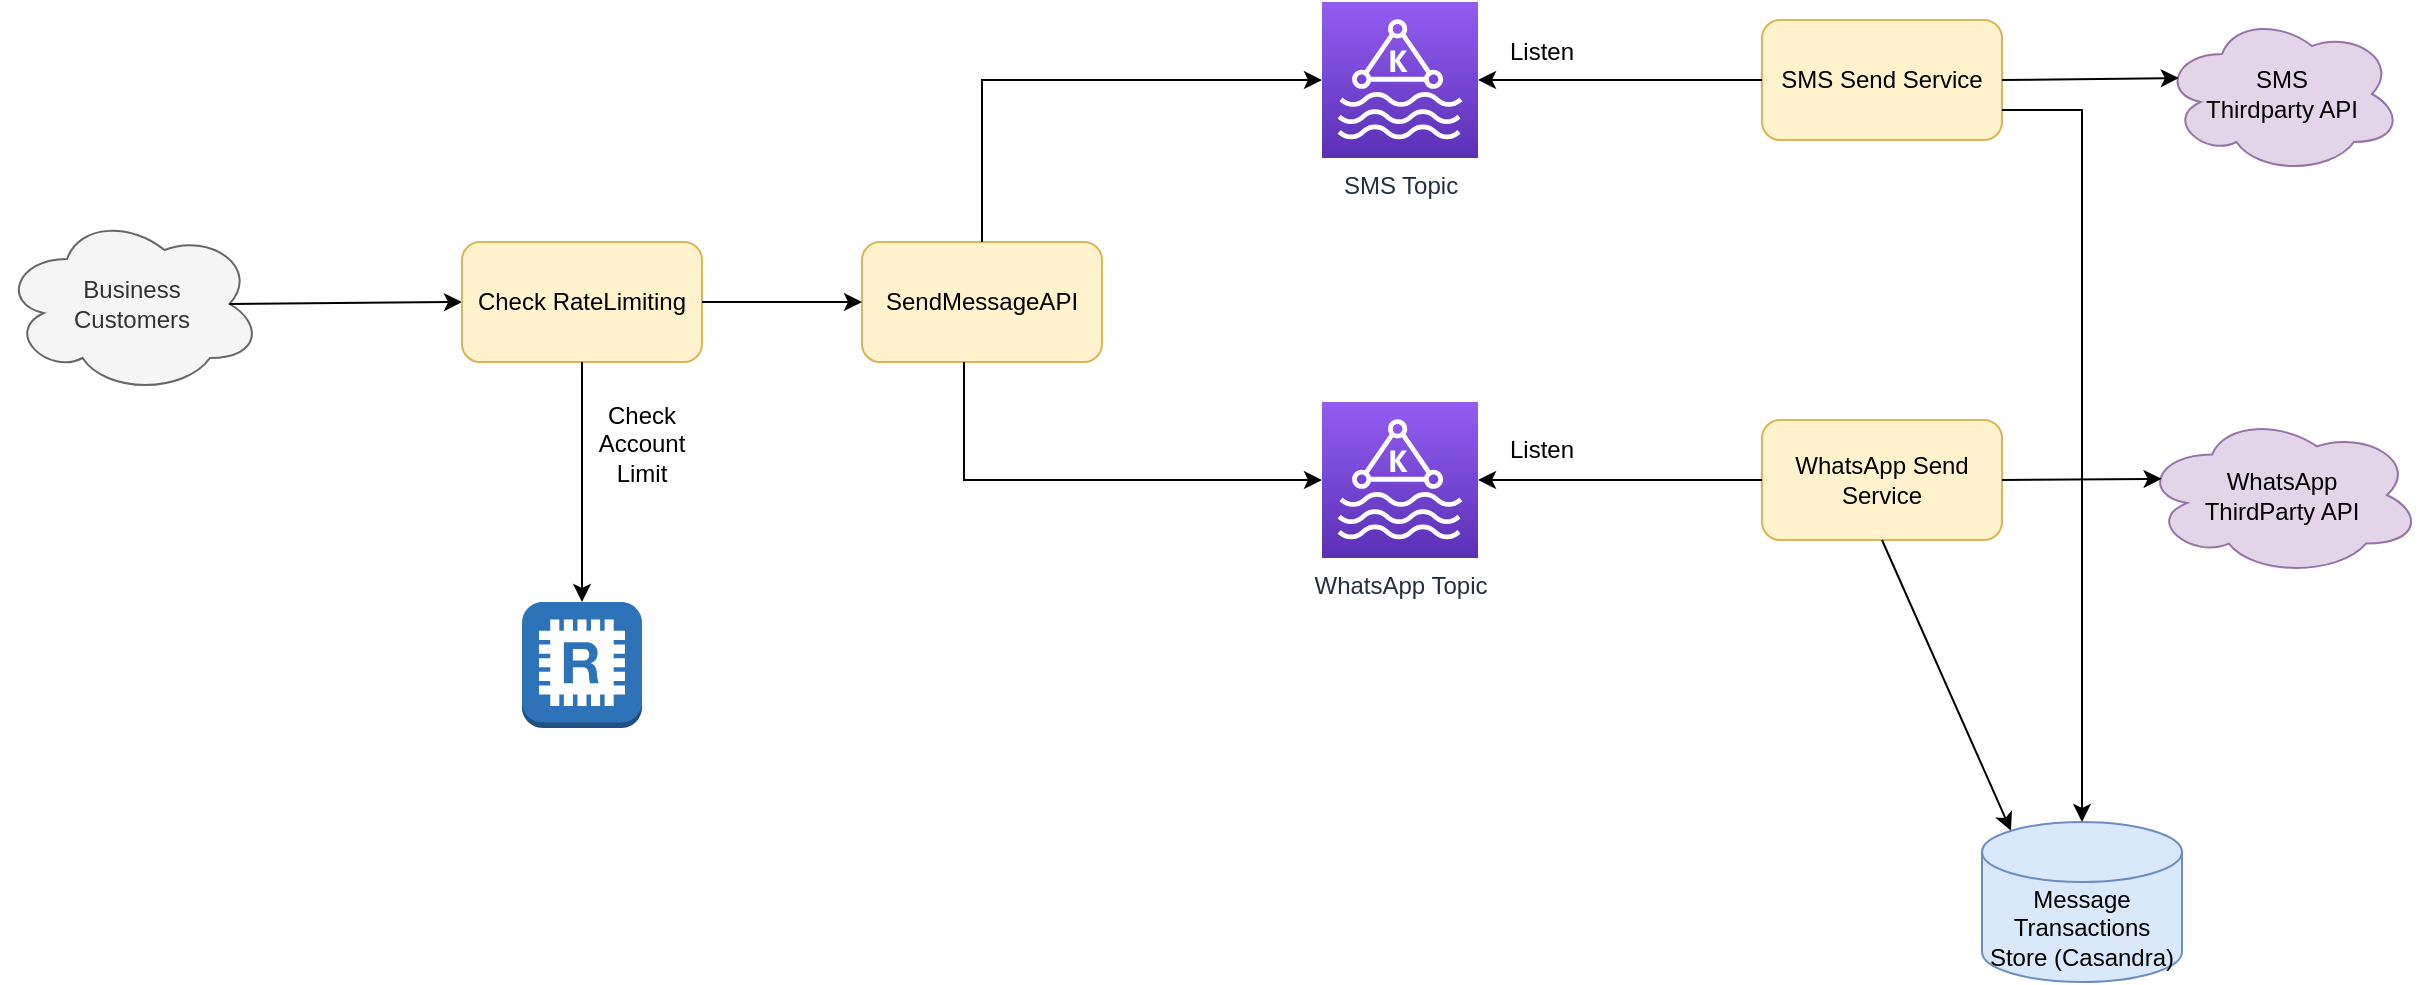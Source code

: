 <mxfile version="20.3.2" type="github">
  <diagram id="-E77M_v5V1tvkqGdYrXi" name="Page-1">
    <mxGraphModel dx="1796" dy="526" grid="1" gridSize="10" guides="1" tooltips="1" connect="1" arrows="1" fold="1" page="1" pageScale="1" pageWidth="850" pageHeight="1100" math="0" shadow="0">
      <root>
        <mxCell id="0" />
        <mxCell id="1" parent="0" />
        <mxCell id="GJdoVK9tet6NGgQVeXun-1" value="SendMessageAPI" style="rounded=1;whiteSpace=wrap;html=1;fillColor=#fff2cc;strokeColor=#d6b656;" parent="1" vertex="1">
          <mxGeometry x="70" y="160" width="120" height="60" as="geometry" />
        </mxCell>
        <mxCell id="GJdoVK9tet6NGgQVeXun-2" value="SMS Topic" style="sketch=0;points=[[0,0,0],[0.25,0,0],[0.5,0,0],[0.75,0,0],[1,0,0],[0,1,0],[0.25,1,0],[0.5,1,0],[0.75,1,0],[1,1,0],[0,0.25,0],[0,0.5,0],[0,0.75,0],[1,0.25,0],[1,0.5,0],[1,0.75,0]];outlineConnect=0;fontColor=#232F3E;gradientColor=#945DF2;gradientDirection=north;fillColor=#5A30B5;strokeColor=#ffffff;dashed=0;verticalLabelPosition=bottom;verticalAlign=top;align=center;html=1;fontSize=12;fontStyle=0;aspect=fixed;shape=mxgraph.aws4.resourceIcon;resIcon=mxgraph.aws4.managed_streaming_for_kafka;" parent="1" vertex="1">
          <mxGeometry x="300" y="40" width="78" height="78" as="geometry" />
        </mxCell>
        <mxCell id="GJdoVK9tet6NGgQVeXun-3" value="WhatsApp Topic" style="sketch=0;points=[[0,0,0],[0.25,0,0],[0.5,0,0],[0.75,0,0],[1,0,0],[0,1,0],[0.25,1,0],[0.5,1,0],[0.75,1,0],[1,1,0],[0,0.25,0],[0,0.5,0],[0,0.75,0],[1,0.25,0],[1,0.5,0],[1,0.75,0]];outlineConnect=0;fontColor=#232F3E;gradientColor=#945DF2;gradientDirection=north;fillColor=#5A30B5;strokeColor=#ffffff;dashed=0;verticalLabelPosition=bottom;verticalAlign=top;align=center;html=1;fontSize=12;fontStyle=0;aspect=fixed;shape=mxgraph.aws4.resourceIcon;resIcon=mxgraph.aws4.managed_streaming_for_kafka;" parent="1" vertex="1">
          <mxGeometry x="300" y="240" width="78" height="78" as="geometry" />
        </mxCell>
        <mxCell id="GJdoVK9tet6NGgQVeXun-4" value="" style="endArrow=classic;html=1;rounded=0;exitX=0.5;exitY=0;exitDx=0;exitDy=0;entryX=0;entryY=0.5;entryDx=0;entryDy=0;entryPerimeter=0;edgeStyle=orthogonalEdgeStyle;" parent="1" source="GJdoVK9tet6NGgQVeXun-1" target="GJdoVK9tet6NGgQVeXun-2" edge="1">
          <mxGeometry width="50" height="50" relative="1" as="geometry">
            <mxPoint x="330" y="190" as="sourcePoint" />
            <mxPoint x="380" y="140" as="targetPoint" />
          </mxGeometry>
        </mxCell>
        <mxCell id="GJdoVK9tet6NGgQVeXun-5" value="" style="endArrow=classic;html=1;rounded=0;exitX=0.425;exitY=1;exitDx=0;exitDy=0;exitPerimeter=0;edgeStyle=orthogonalEdgeStyle;entryX=0;entryY=0.5;entryDx=0;entryDy=0;entryPerimeter=0;" parent="1" source="GJdoVK9tet6NGgQVeXun-1" target="GJdoVK9tet6NGgQVeXun-3" edge="1">
          <mxGeometry width="50" height="50" relative="1" as="geometry">
            <mxPoint x="330" y="190" as="sourcePoint" />
            <mxPoint x="380" y="140" as="targetPoint" />
          </mxGeometry>
        </mxCell>
        <mxCell id="GJdoVK9tet6NGgQVeXun-6" value="SMS Send Service" style="rounded=1;whiteSpace=wrap;html=1;fillColor=#fff2cc;strokeColor=#d6b656;" parent="1" vertex="1">
          <mxGeometry x="520" y="49" width="120" height="60" as="geometry" />
        </mxCell>
        <mxCell id="GJdoVK9tet6NGgQVeXun-7" value="" style="endArrow=classic;html=1;rounded=0;exitX=0;exitY=0.5;exitDx=0;exitDy=0;entryX=1;entryY=0.5;entryDx=0;entryDy=0;entryPerimeter=0;" parent="1" source="GJdoVK9tet6NGgQVeXun-6" target="GJdoVK9tet6NGgQVeXun-2" edge="1">
          <mxGeometry width="50" height="50" relative="1" as="geometry">
            <mxPoint x="330" y="190" as="sourcePoint" />
            <mxPoint x="380" y="140" as="targetPoint" />
          </mxGeometry>
        </mxCell>
        <mxCell id="GJdoVK9tet6NGgQVeXun-8" value="WhatsApp Send Service" style="rounded=1;whiteSpace=wrap;html=1;fillColor=#fff2cc;strokeColor=#d6b656;" parent="1" vertex="1">
          <mxGeometry x="520" y="249" width="120" height="60" as="geometry" />
        </mxCell>
        <mxCell id="GJdoVK9tet6NGgQVeXun-9" value="" style="endArrow=classic;html=1;rounded=0;exitX=0;exitY=0.5;exitDx=0;exitDy=0;" parent="1" source="GJdoVK9tet6NGgQVeXun-8" target="GJdoVK9tet6NGgQVeXun-3" edge="1">
          <mxGeometry width="50" height="50" relative="1" as="geometry">
            <mxPoint x="330" y="190" as="sourcePoint" />
            <mxPoint x="380" y="140" as="targetPoint" />
          </mxGeometry>
        </mxCell>
        <mxCell id="GJdoVK9tet6NGgQVeXun-11" value="" style="endArrow=classic;html=1;rounded=0;exitX=0.5;exitY=1;exitDx=0;exitDy=0;entryX=0.145;entryY=0;entryDx=0;entryDy=4.35;entryPerimeter=0;" parent="1" source="GJdoVK9tet6NGgQVeXun-8" target="8zQK8RSHyjdUocKjACGr-6" edge="1">
          <mxGeometry width="50" height="50" relative="1" as="geometry">
            <mxPoint x="470" y="320" as="sourcePoint" />
            <mxPoint x="660.114" y="450" as="targetPoint" />
          </mxGeometry>
        </mxCell>
        <mxCell id="GJdoVK9tet6NGgQVeXun-12" value="WhatsApp &lt;br&gt;ThirdParty API" style="ellipse;shape=cloud;whiteSpace=wrap;html=1;fillColor=#e1d5e7;strokeColor=#9673a6;" parent="1" vertex="1">
          <mxGeometry x="710" y="246" width="140" height="81" as="geometry" />
        </mxCell>
        <mxCell id="GJdoVK9tet6NGgQVeXun-13" value="" style="endArrow=classic;html=1;rounded=0;exitX=1;exitY=0.5;exitDx=0;exitDy=0;entryX=0.07;entryY=0.4;entryDx=0;entryDy=0;entryPerimeter=0;" parent="1" source="GJdoVK9tet6NGgQVeXun-8" target="GJdoVK9tet6NGgQVeXun-12" edge="1">
          <mxGeometry width="50" height="50" relative="1" as="geometry">
            <mxPoint x="470" y="280" as="sourcePoint" />
            <mxPoint x="690" y="260" as="targetPoint" />
          </mxGeometry>
        </mxCell>
        <mxCell id="GJdoVK9tet6NGgQVeXun-14" value="SMS &lt;br&gt;Thirdparty API" style="ellipse;shape=cloud;whiteSpace=wrap;html=1;fillColor=#e1d5e7;strokeColor=#9673a6;" parent="1" vertex="1">
          <mxGeometry x="720" y="46" width="120" height="80" as="geometry" />
        </mxCell>
        <mxCell id="GJdoVK9tet6NGgQVeXun-15" value="" style="endArrow=classic;html=1;rounded=0;exitX=1;exitY=0.5;exitDx=0;exitDy=0;entryX=0.07;entryY=0.4;entryDx=0;entryDy=0;entryPerimeter=0;" parent="1" source="GJdoVK9tet6NGgQVeXun-6" target="GJdoVK9tet6NGgQVeXun-14" edge="1">
          <mxGeometry width="50" height="50" relative="1" as="geometry">
            <mxPoint x="470" y="240" as="sourcePoint" />
            <mxPoint x="520" y="190" as="targetPoint" />
          </mxGeometry>
        </mxCell>
        <mxCell id="GJdoVK9tet6NGgQVeXun-16" value="Business &lt;br&gt;Customers" style="ellipse;shape=cloud;whiteSpace=wrap;html=1;fillColor=#f5f5f5;fontColor=#333333;strokeColor=#666666;" parent="1" vertex="1">
          <mxGeometry x="-360" y="146" width="130" height="90" as="geometry" />
        </mxCell>
        <mxCell id="GJdoVK9tet6NGgQVeXun-17" value="" style="endArrow=classic;html=1;rounded=0;exitX=0.875;exitY=0.5;exitDx=0;exitDy=0;exitPerimeter=0;entryX=0;entryY=0.5;entryDx=0;entryDy=0;" parent="1" source="GJdoVK9tet6NGgQVeXun-16" target="8zQK8RSHyjdUocKjACGr-1" edge="1">
          <mxGeometry width="50" height="50" relative="1" as="geometry">
            <mxPoint x="70" y="240" as="sourcePoint" />
            <mxPoint x="-120" y="175" as="targetPoint" />
          </mxGeometry>
        </mxCell>
        <mxCell id="GJdoVK9tet6NGgQVeXun-18" value="" style="endArrow=classic;html=1;rounded=0;exitX=1;exitY=0.75;exitDx=0;exitDy=0;edgeStyle=orthogonalEdgeStyle;entryX=0.5;entryY=0;entryDx=0;entryDy=0;entryPerimeter=0;" parent="1" source="GJdoVK9tet6NGgQVeXun-6" target="8zQK8RSHyjdUocKjACGr-6" edge="1">
          <mxGeometry width="50" height="50" relative="1" as="geometry">
            <mxPoint x="460" y="310" as="sourcePoint" />
            <mxPoint x="680" y="450" as="targetPoint" />
          </mxGeometry>
        </mxCell>
        <mxCell id="GJdoVK9tet6NGgQVeXun-19" value="Listen" style="text;html=1;strokeColor=none;fillColor=none;align=center;verticalAlign=middle;whiteSpace=wrap;rounded=0;" parent="1" vertex="1">
          <mxGeometry x="380" y="50" width="60" height="30" as="geometry" />
        </mxCell>
        <mxCell id="GJdoVK9tet6NGgQVeXun-20" value="Listen" style="text;html=1;strokeColor=none;fillColor=none;align=center;verticalAlign=middle;whiteSpace=wrap;rounded=0;" parent="1" vertex="1">
          <mxGeometry x="380" y="249" width="60" height="30" as="geometry" />
        </mxCell>
        <mxCell id="8zQK8RSHyjdUocKjACGr-1" value="Check RateLimiting" style="rounded=1;whiteSpace=wrap;html=1;fillColor=#fff2cc;strokeColor=#d6b656;" vertex="1" parent="1">
          <mxGeometry x="-130" y="160" width="120" height="60" as="geometry" />
        </mxCell>
        <mxCell id="8zQK8RSHyjdUocKjACGr-2" value="" style="outlineConnect=0;dashed=0;verticalLabelPosition=bottom;verticalAlign=top;align=center;html=1;shape=mxgraph.aws3.redis;fillColor=#2E73B8;gradientColor=none;" vertex="1" parent="1">
          <mxGeometry x="-100" y="340" width="60" height="63" as="geometry" />
        </mxCell>
        <mxCell id="8zQK8RSHyjdUocKjACGr-3" value="" style="endArrow=classic;html=1;rounded=0;exitX=0.5;exitY=1;exitDx=0;exitDy=0;entryX=0.5;entryY=0;entryDx=0;entryDy=0;entryPerimeter=0;" edge="1" parent="1" source="8zQK8RSHyjdUocKjACGr-1" target="8zQK8RSHyjdUocKjACGr-2">
          <mxGeometry width="50" height="50" relative="1" as="geometry">
            <mxPoint x="190" y="300" as="sourcePoint" />
            <mxPoint x="240" y="250" as="targetPoint" />
          </mxGeometry>
        </mxCell>
        <mxCell id="8zQK8RSHyjdUocKjACGr-4" value="" style="endArrow=classic;html=1;rounded=0;exitX=1;exitY=0.5;exitDx=0;exitDy=0;entryX=0;entryY=0.5;entryDx=0;entryDy=0;" edge="1" parent="1" source="8zQK8RSHyjdUocKjACGr-1" target="GJdoVK9tet6NGgQVeXun-1">
          <mxGeometry width="50" height="50" relative="1" as="geometry">
            <mxPoint x="190" y="300" as="sourcePoint" />
            <mxPoint x="240" y="250" as="targetPoint" />
          </mxGeometry>
        </mxCell>
        <mxCell id="8zQK8RSHyjdUocKjACGr-5" value="Check Account Limit" style="text;html=1;strokeColor=none;fillColor=none;align=center;verticalAlign=middle;whiteSpace=wrap;rounded=0;" vertex="1" parent="1">
          <mxGeometry x="-70" y="246" width="60" height="30" as="geometry" />
        </mxCell>
        <mxCell id="8zQK8RSHyjdUocKjACGr-6" value="&lt;span style=&quot;&quot;&gt;Message Transactions &lt;br&gt;Store&lt;/span&gt; (Casandra)" style="shape=cylinder3;whiteSpace=wrap;html=1;boundedLbl=1;backgroundOutline=1;size=15;fillColor=#dae8fc;strokeColor=#6c8ebf;" vertex="1" parent="1">
          <mxGeometry x="630" y="450" width="100" height="80" as="geometry" />
        </mxCell>
      </root>
    </mxGraphModel>
  </diagram>
</mxfile>
